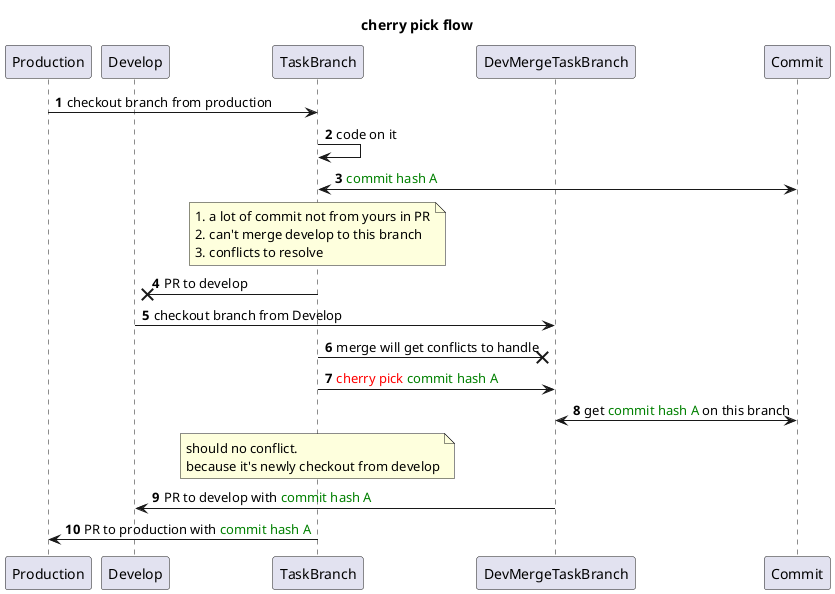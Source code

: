 @startuml
title "cherry pick flow"

participant Production
participant Develop

participant TaskBranch
participant DevMergeTaskBranch

participant Commit

autonumber
Production -> TaskBranch: checkout branch from production
TaskBranch -> TaskBranch: code on it
TaskBranch <-> Commit: <color green>commit hash A</color>
note over TaskBranch
  1. a lot of commit not from yours in PR
  2. can't merge develop to this branch
  3. conflicts to resolve
end note
TaskBranch ->x Develop: PR to develop
Develop -> DevMergeTaskBranch: checkout branch from Develop
TaskBranch ->x DevMergeTaskBranch: merge will get conflicts to handle
DevMergeTaskBranch <- TaskBranch: <color red>cherry pick</color> <color green>commit hash A</color>
DevMergeTaskBranch <-> Commit: get <color green>commit hash A</color> on this branch
note over TaskBranch
  should no conflict.
  because it's newly checkout from develop
end note
DevMergeTaskBranch -> Develop: PR to develop with <color green>commit hash A</color>
TaskBranch -> Production: PR to production with <color green>commit hash A</color>
@enduml